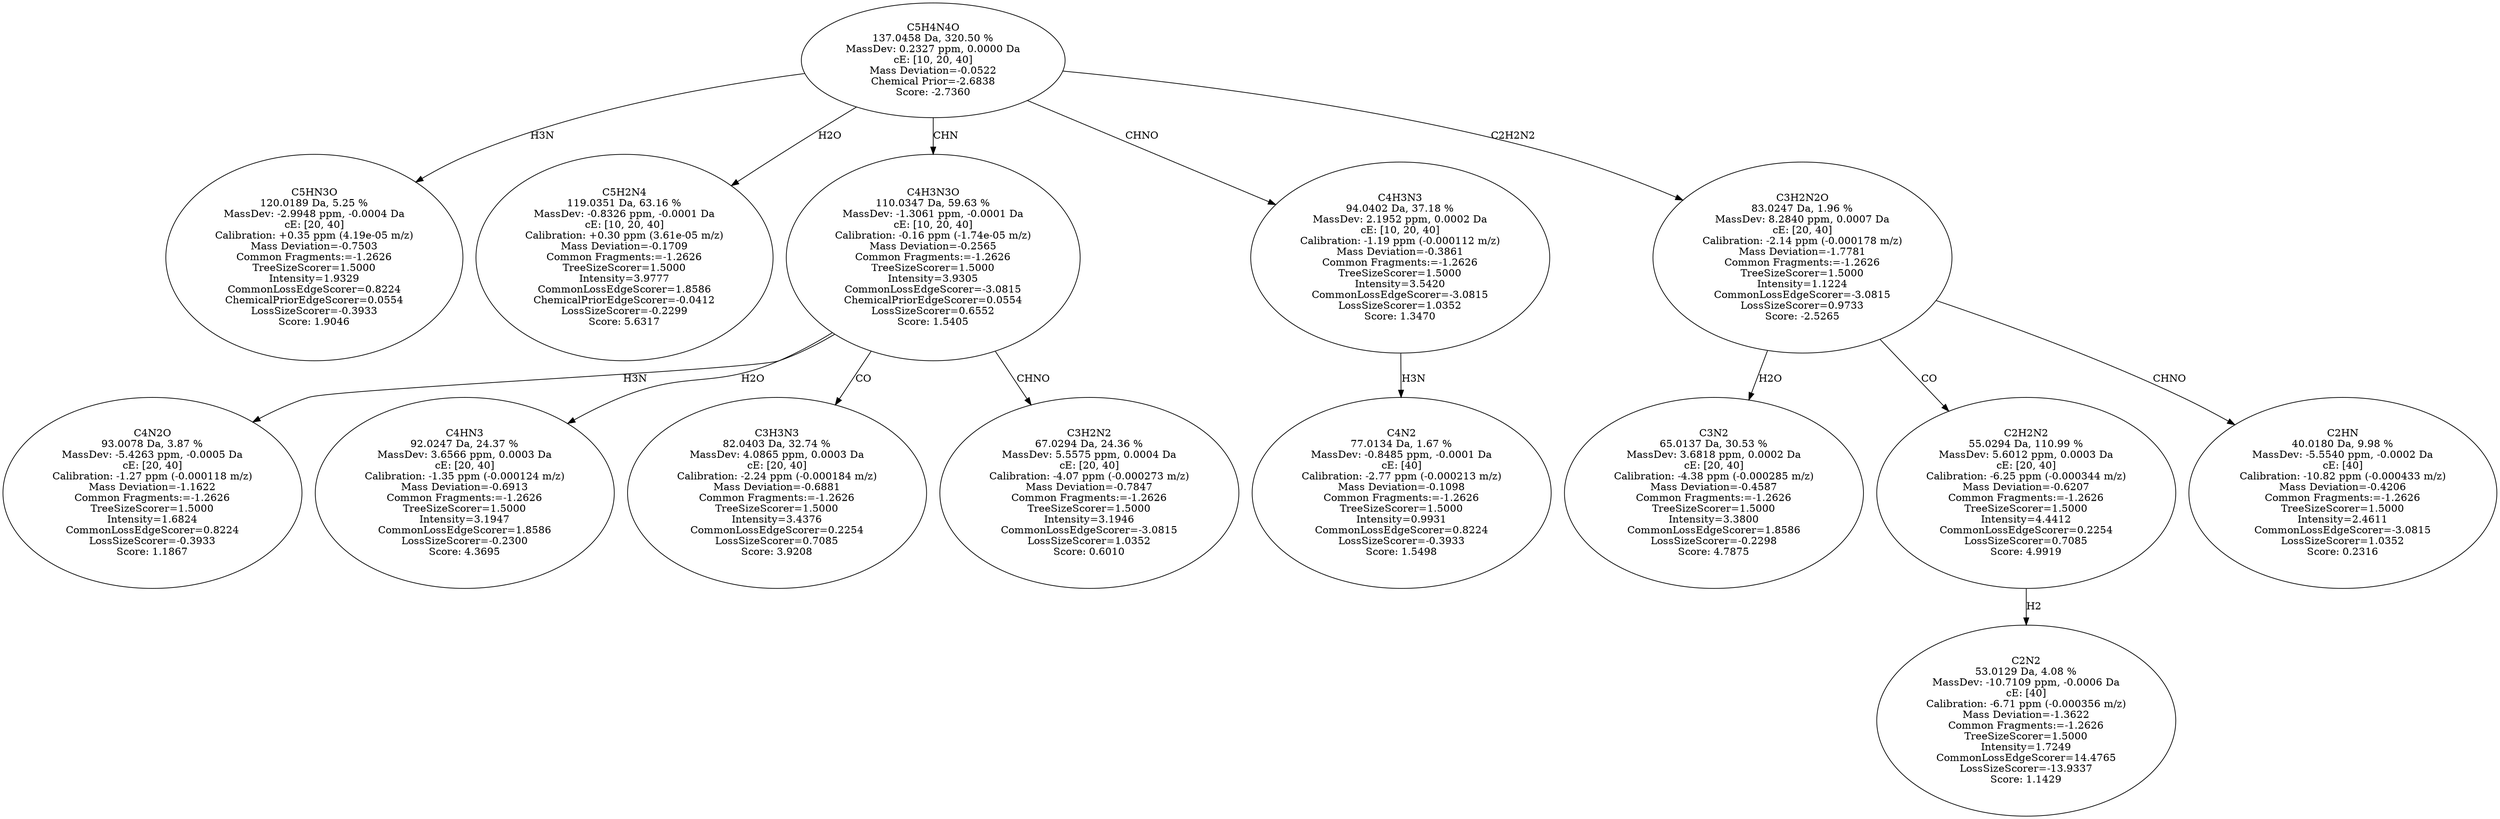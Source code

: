 strict digraph {
v1 [label="C5HN3O\n120.0189 Da, 5.25 %\nMassDev: -2.9948 ppm, -0.0004 Da\ncE: [20, 40]\nCalibration: +0.35 ppm (4.19e-05 m/z)\nMass Deviation=-0.7503\nCommon Fragments:=-1.2626\nTreeSizeScorer=1.5000\nIntensity=1.9329\nCommonLossEdgeScorer=0.8224\nChemicalPriorEdgeScorer=0.0554\nLossSizeScorer=-0.3933\nScore: 1.9046"];
v2 [label="C5H2N4\n119.0351 Da, 63.16 %\nMassDev: -0.8326 ppm, -0.0001 Da\ncE: [10, 20, 40]\nCalibration: +0.30 ppm (3.61e-05 m/z)\nMass Deviation=-0.1709\nCommon Fragments:=-1.2626\nTreeSizeScorer=1.5000\nIntensity=3.9777\nCommonLossEdgeScorer=1.8586\nChemicalPriorEdgeScorer=-0.0412\nLossSizeScorer=-0.2299\nScore: 5.6317"];
v3 [label="C4N2O\n93.0078 Da, 3.87 %\nMassDev: -5.4263 ppm, -0.0005 Da\ncE: [20, 40]\nCalibration: -1.27 ppm (-0.000118 m/z)\nMass Deviation=-1.1622\nCommon Fragments:=-1.2626\nTreeSizeScorer=1.5000\nIntensity=1.6824\nCommonLossEdgeScorer=0.8224\nLossSizeScorer=-0.3933\nScore: 1.1867"];
v4 [label="C4HN3\n92.0247 Da, 24.37 %\nMassDev: 3.6566 ppm, 0.0003 Da\ncE: [20, 40]\nCalibration: -1.35 ppm (-0.000124 m/z)\nMass Deviation=-0.6913\nCommon Fragments:=-1.2626\nTreeSizeScorer=1.5000\nIntensity=3.1947\nCommonLossEdgeScorer=1.8586\nLossSizeScorer=-0.2300\nScore: 4.3695"];
v5 [label="C3H3N3\n82.0403 Da, 32.74 %\nMassDev: 4.0865 ppm, 0.0003 Da\ncE: [20, 40]\nCalibration: -2.24 ppm (-0.000184 m/z)\nMass Deviation=-0.6881\nCommon Fragments:=-1.2626\nTreeSizeScorer=1.5000\nIntensity=3.4376\nCommonLossEdgeScorer=0.2254\nLossSizeScorer=0.7085\nScore: 3.9208"];
v6 [label="C3H2N2\n67.0294 Da, 24.36 %\nMassDev: 5.5575 ppm, 0.0004 Da\ncE: [20, 40]\nCalibration: -4.07 ppm (-0.000273 m/z)\nMass Deviation=-0.7847\nCommon Fragments:=-1.2626\nTreeSizeScorer=1.5000\nIntensity=3.1946\nCommonLossEdgeScorer=-3.0815\nLossSizeScorer=1.0352\nScore: 0.6010"];
v7 [label="C4H3N3O\n110.0347 Da, 59.63 %\nMassDev: -1.3061 ppm, -0.0001 Da\ncE: [10, 20, 40]\nCalibration: -0.16 ppm (-1.74e-05 m/z)\nMass Deviation=-0.2565\nCommon Fragments:=-1.2626\nTreeSizeScorer=1.5000\nIntensity=3.9305\nCommonLossEdgeScorer=-3.0815\nChemicalPriorEdgeScorer=0.0554\nLossSizeScorer=0.6552\nScore: 1.5405"];
v8 [label="C4N2\n77.0134 Da, 1.67 %\nMassDev: -0.8485 ppm, -0.0001 Da\ncE: [40]\nCalibration: -2.77 ppm (-0.000213 m/z)\nMass Deviation=-0.1098\nCommon Fragments:=-1.2626\nTreeSizeScorer=1.5000\nIntensity=0.9931\nCommonLossEdgeScorer=0.8224\nLossSizeScorer=-0.3933\nScore: 1.5498"];
v9 [label="C4H3N3\n94.0402 Da, 37.18 %\nMassDev: 2.1952 ppm, 0.0002 Da\ncE: [10, 20, 40]\nCalibration: -1.19 ppm (-0.000112 m/z)\nMass Deviation=-0.3861\nCommon Fragments:=-1.2626\nTreeSizeScorer=1.5000\nIntensity=3.5420\nCommonLossEdgeScorer=-3.0815\nLossSizeScorer=1.0352\nScore: 1.3470"];
v10 [label="C3N2\n65.0137 Da, 30.53 %\nMassDev: 3.6818 ppm, 0.0002 Da\ncE: [20, 40]\nCalibration: -4.38 ppm (-0.000285 m/z)\nMass Deviation=-0.4587\nCommon Fragments:=-1.2626\nTreeSizeScorer=1.5000\nIntensity=3.3800\nCommonLossEdgeScorer=1.8586\nLossSizeScorer=-0.2298\nScore: 4.7875"];
v11 [label="C2N2\n53.0129 Da, 4.08 %\nMassDev: -10.7109 ppm, -0.0006 Da\ncE: [40]\nCalibration: -6.71 ppm (-0.000356 m/z)\nMass Deviation=-1.3622\nCommon Fragments:=-1.2626\nTreeSizeScorer=1.5000\nIntensity=1.7249\nCommonLossEdgeScorer=14.4765\nLossSizeScorer=-13.9337\nScore: 1.1429"];
v12 [label="C2H2N2\n55.0294 Da, 110.99 %\nMassDev: 5.6012 ppm, 0.0003 Da\ncE: [20, 40]\nCalibration: -6.25 ppm (-0.000344 m/z)\nMass Deviation=-0.6207\nCommon Fragments:=-1.2626\nTreeSizeScorer=1.5000\nIntensity=4.4412\nCommonLossEdgeScorer=0.2254\nLossSizeScorer=0.7085\nScore: 4.9919"];
v13 [label="C2HN\n40.0180 Da, 9.98 %\nMassDev: -5.5540 ppm, -0.0002 Da\ncE: [40]\nCalibration: -10.82 ppm (-0.000433 m/z)\nMass Deviation=-0.4206\nCommon Fragments:=-1.2626\nTreeSizeScorer=1.5000\nIntensity=2.4611\nCommonLossEdgeScorer=-3.0815\nLossSizeScorer=1.0352\nScore: 0.2316"];
v14 [label="C3H2N2O\n83.0247 Da, 1.96 %\nMassDev: 8.2840 ppm, 0.0007 Da\ncE: [20, 40]\nCalibration: -2.14 ppm (-0.000178 m/z)\nMass Deviation=-1.7781\nCommon Fragments:=-1.2626\nTreeSizeScorer=1.5000\nIntensity=1.1224\nCommonLossEdgeScorer=-3.0815\nLossSizeScorer=0.9733\nScore: -2.5265"];
v15 [label="C5H4N4O\n137.0458 Da, 320.50 %\nMassDev: 0.2327 ppm, 0.0000 Da\ncE: [10, 20, 40]\nMass Deviation=-0.0522\nChemical Prior=-2.6838\nScore: -2.7360"];
v15 -> v1 [label="H3N"];
v15 -> v2 [label="H2O"];
v7 -> v3 [label="H3N"];
v7 -> v4 [label="H2O"];
v7 -> v5 [label="CO"];
v7 -> v6 [label="CHNO"];
v15 -> v7 [label="CHN"];
v9 -> v8 [label="H3N"];
v15 -> v9 [label="CHNO"];
v14 -> v10 [label="H2O"];
v12 -> v11 [label="H2"];
v14 -> v12 [label="CO"];
v14 -> v13 [label="CHNO"];
v15 -> v14 [label="C2H2N2"];
}
